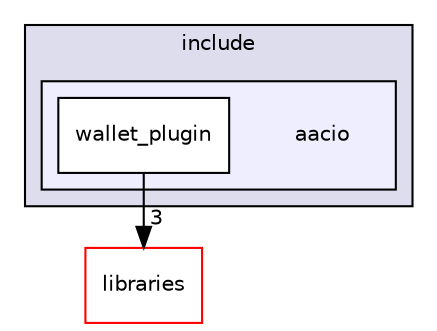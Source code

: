 digraph "plugins/wallet_plugin/include/aacio" {
  compound=true
  node [ fontsize="10", fontname="Helvetica"];
  edge [ labelfontsize="10", labelfontname="Helvetica"];
  subgraph clusterdir_0b346d563a25e6f920c7dfcb0652e046 {
    graph [ bgcolor="#ddddee", pencolor="black", label="include" fontname="Helvetica", fontsize="10", URL="dir_0b346d563a25e6f920c7dfcb0652e046.html"]
  subgraph clusterdir_e359df59fb5b0079a875c9d693a5b94d {
    graph [ bgcolor="#eeeeff", pencolor="black", label="" URL="dir_e359df59fb5b0079a875c9d693a5b94d.html"];
    dir_e359df59fb5b0079a875c9d693a5b94d [shape=plaintext label="aacio"];
    dir_ed8411f5ea108c7939620ef9f3b8372d [shape=box label="wallet_plugin" color="black" fillcolor="white" style="filled" URL="dir_ed8411f5ea108c7939620ef9f3b8372d.html"];
  }
  }
  dir_bc0718b08fb2015b8e59c47b2805f60c [shape=box label="libraries" fillcolor="white" style="filled" color="red" URL="dir_bc0718b08fb2015b8e59c47b2805f60c.html"];
  dir_ed8411f5ea108c7939620ef9f3b8372d->dir_bc0718b08fb2015b8e59c47b2805f60c [headlabel="3", labeldistance=1.5 headhref="dir_001887_000004.html"];
}
